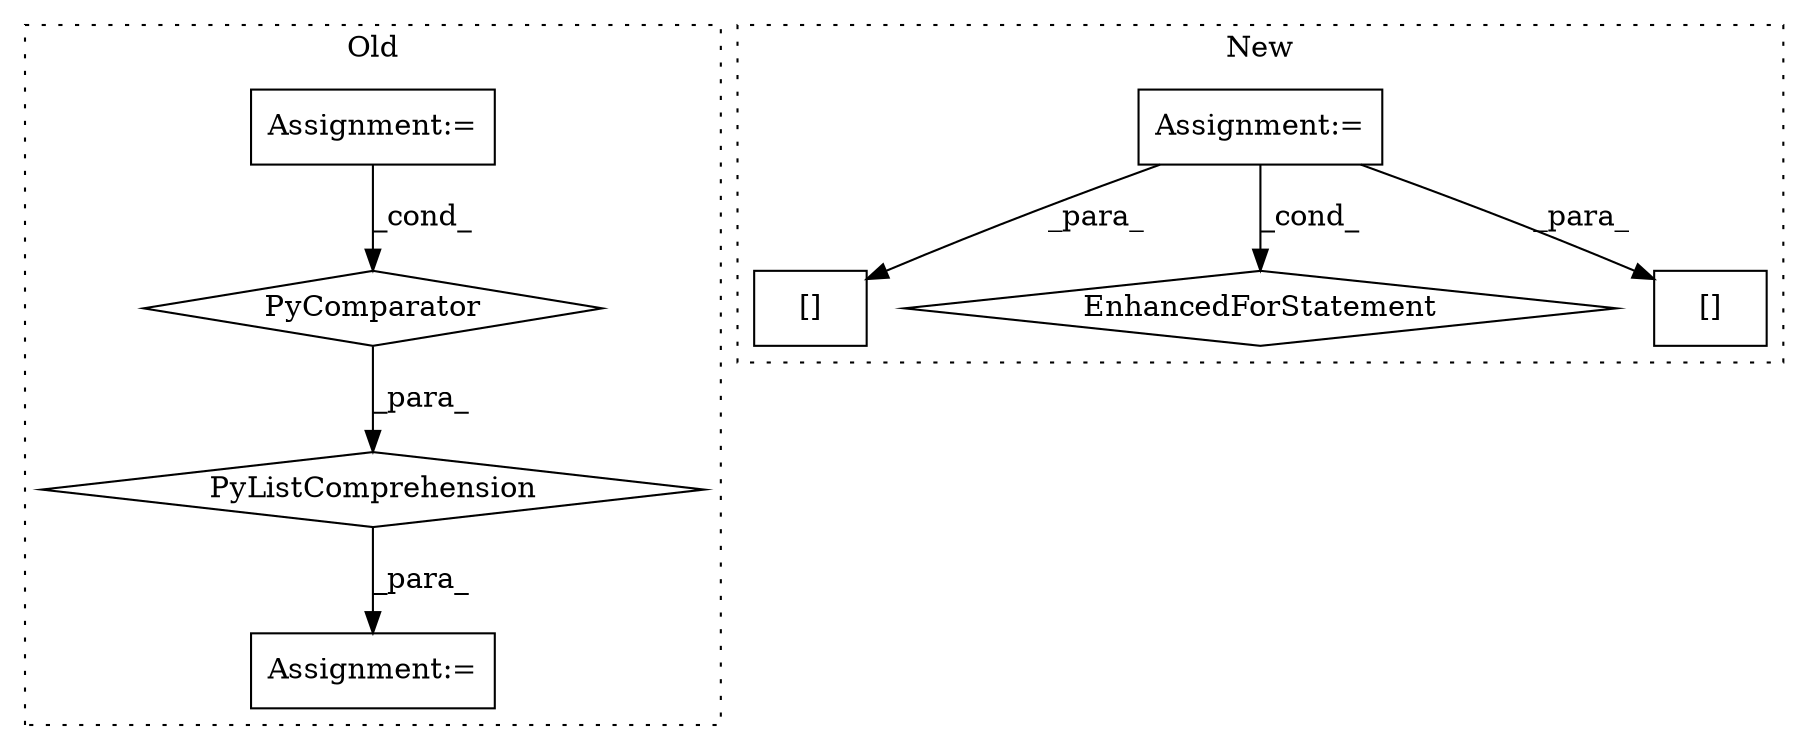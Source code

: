 digraph G {
subgraph cluster0 {
1 [label="PyComparator" a="113" s="769" l="45" shape="diamond"];
3 [label="Assignment:=" a="7" s="769" l="45" shape="box"];
4 [label="PyListComprehension" a="109" s="690" l="132" shape="diamond"];
5 [label="Assignment:=" a="7" s="678" l="12" shape="box"];
label = "Old";
style="dotted";
}
subgraph cluster1 {
2 [label="[]" a="2" s="1687,1704" l="16,1" shape="box"];
6 [label="Assignment:=" a="7" s="1262,1343" l="53,2" shape="box"];
7 [label="EnhancedForStatement" a="70" s="1262,1343" l="53,2" shape="diamond"];
8 [label="[]" a="2" s="1382,1397" l="14,1" shape="box"];
label = "New";
style="dotted";
}
1 -> 4 [label="_para_"];
3 -> 1 [label="_cond_"];
4 -> 5 [label="_para_"];
6 -> 7 [label="_cond_"];
6 -> 2 [label="_para_"];
6 -> 8 [label="_para_"];
}